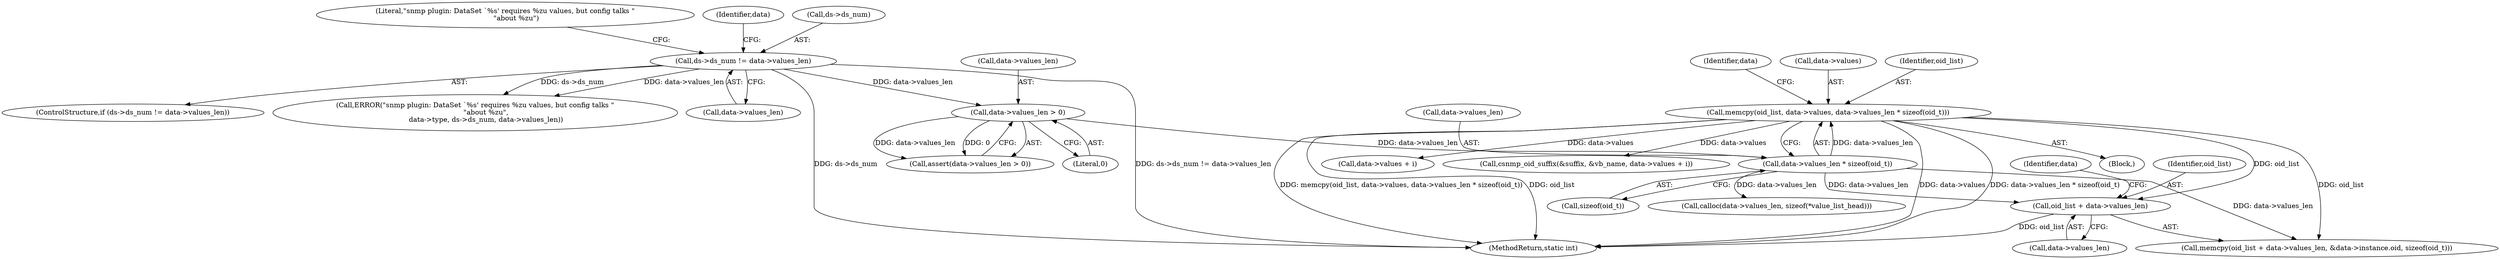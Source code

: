 digraph "0_collectd_d16c24542b2f96a194d43a73c2e5778822b9cb47@pointer" {
"1000236" [label="(Call,oid_list + data->values_len)"];
"1000214" [label="(Call,memcpy(oid_list, data->values, data->values_len * sizeof(oid_t)))"];
"1000219" [label="(Call,data->values_len * sizeof(oid_t))"];
"1000209" [label="(Call,data->values_len > 0)"];
"1000186" [label="(Call,ds->ds_num != data->values_len)"];
"1000186" [label="(Call,ds->ds_num != data->values_len)"];
"1000886" [label="(MethodReturn,static int)"];
"1000190" [label="(Call,data->values_len)"];
"1000210" [label="(Call,data->values_len)"];
"1000123" [label="(Block,)"];
"1000223" [label="(Call,sizeof(oid_t))"];
"1000216" [label="(Call,data->values)"];
"1000219" [label="(Call,data->values_len * sizeof(oid_t))"];
"1000213" [label="(Literal,0)"];
"1000235" [label="(Call,memcpy(oid_list + data->values_len, &data->instance.oid, sizeof(oid_t)))"];
"1000185" [label="(ControlStructure,if (ds->ds_num != data->values_len))"];
"1000625" [label="(Call,data->values + i)"];
"1000244" [label="(Identifier,data)"];
"1000194" [label="(Call,ERROR(\"snmp plugin: DataSet `%s' requires %zu values, but config talks \"\n          \"about %zu\",\n          data->type, ds->ds_num, data->values_len))"];
"1000215" [label="(Identifier,oid_list)"];
"1000237" [label="(Identifier,oid_list)"];
"1000208" [label="(Call,assert(data->values_len > 0))"];
"1000230" [label="(Identifier,data)"];
"1000195" [label="(Literal,\"snmp plugin: DataSet `%s' requires %zu values, but config talks \"\n          \"about %zu\")"];
"1000220" [label="(Call,data->values_len)"];
"1000211" [label="(Identifier,data)"];
"1000209" [label="(Call,data->values_len > 0)"];
"1000214" [label="(Call,memcpy(oid_list, data->values, data->values_len * sizeof(oid_t)))"];
"1000620" [label="(Call,csnmp_oid_suffix(&suffix, &vb_name, data->values + i))"];
"1000268" [label="(Call,calloc(data->values_len, sizeof(*value_list_head)))"];
"1000238" [label="(Call,data->values_len)"];
"1000187" [label="(Call,ds->ds_num)"];
"1000236" [label="(Call,oid_list + data->values_len)"];
"1000236" -> "1000235"  [label="AST: "];
"1000236" -> "1000238"  [label="CFG: "];
"1000237" -> "1000236"  [label="AST: "];
"1000238" -> "1000236"  [label="AST: "];
"1000244" -> "1000236"  [label="CFG: "];
"1000236" -> "1000886"  [label="DDG: oid_list"];
"1000214" -> "1000236"  [label="DDG: oid_list"];
"1000219" -> "1000236"  [label="DDG: data->values_len"];
"1000214" -> "1000123"  [label="AST: "];
"1000214" -> "1000219"  [label="CFG: "];
"1000215" -> "1000214"  [label="AST: "];
"1000216" -> "1000214"  [label="AST: "];
"1000219" -> "1000214"  [label="AST: "];
"1000230" -> "1000214"  [label="CFG: "];
"1000214" -> "1000886"  [label="DDG: data->values"];
"1000214" -> "1000886"  [label="DDG: data->values_len * sizeof(oid_t)"];
"1000214" -> "1000886"  [label="DDG: memcpy(oid_list, data->values, data->values_len * sizeof(oid_t))"];
"1000214" -> "1000886"  [label="DDG: oid_list"];
"1000219" -> "1000214"  [label="DDG: data->values_len"];
"1000214" -> "1000235"  [label="DDG: oid_list"];
"1000214" -> "1000620"  [label="DDG: data->values"];
"1000214" -> "1000625"  [label="DDG: data->values"];
"1000219" -> "1000223"  [label="CFG: "];
"1000220" -> "1000219"  [label="AST: "];
"1000223" -> "1000219"  [label="AST: "];
"1000209" -> "1000219"  [label="DDG: data->values_len"];
"1000219" -> "1000235"  [label="DDG: data->values_len"];
"1000219" -> "1000268"  [label="DDG: data->values_len"];
"1000209" -> "1000208"  [label="AST: "];
"1000209" -> "1000213"  [label="CFG: "];
"1000210" -> "1000209"  [label="AST: "];
"1000213" -> "1000209"  [label="AST: "];
"1000208" -> "1000209"  [label="CFG: "];
"1000209" -> "1000208"  [label="DDG: data->values_len"];
"1000209" -> "1000208"  [label="DDG: 0"];
"1000186" -> "1000209"  [label="DDG: data->values_len"];
"1000186" -> "1000185"  [label="AST: "];
"1000186" -> "1000190"  [label="CFG: "];
"1000187" -> "1000186"  [label="AST: "];
"1000190" -> "1000186"  [label="AST: "];
"1000195" -> "1000186"  [label="CFG: "];
"1000211" -> "1000186"  [label="CFG: "];
"1000186" -> "1000886"  [label="DDG: ds->ds_num != data->values_len"];
"1000186" -> "1000886"  [label="DDG: ds->ds_num"];
"1000186" -> "1000194"  [label="DDG: ds->ds_num"];
"1000186" -> "1000194"  [label="DDG: data->values_len"];
}
